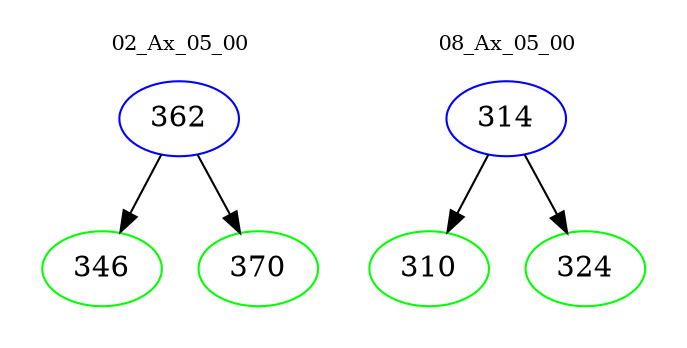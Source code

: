digraph{
subgraph cluster_0 {
color = white
label = "02_Ax_05_00";
fontsize=10;
T0_362 [label="362", color="blue"]
T0_362 -> T0_346 [color="black"]
T0_346 [label="346", color="green"]
T0_362 -> T0_370 [color="black"]
T0_370 [label="370", color="green"]
}
subgraph cluster_1 {
color = white
label = "08_Ax_05_00";
fontsize=10;
T1_314 [label="314", color="blue"]
T1_314 -> T1_310 [color="black"]
T1_310 [label="310", color="green"]
T1_314 -> T1_324 [color="black"]
T1_324 [label="324", color="green"]
}
}
